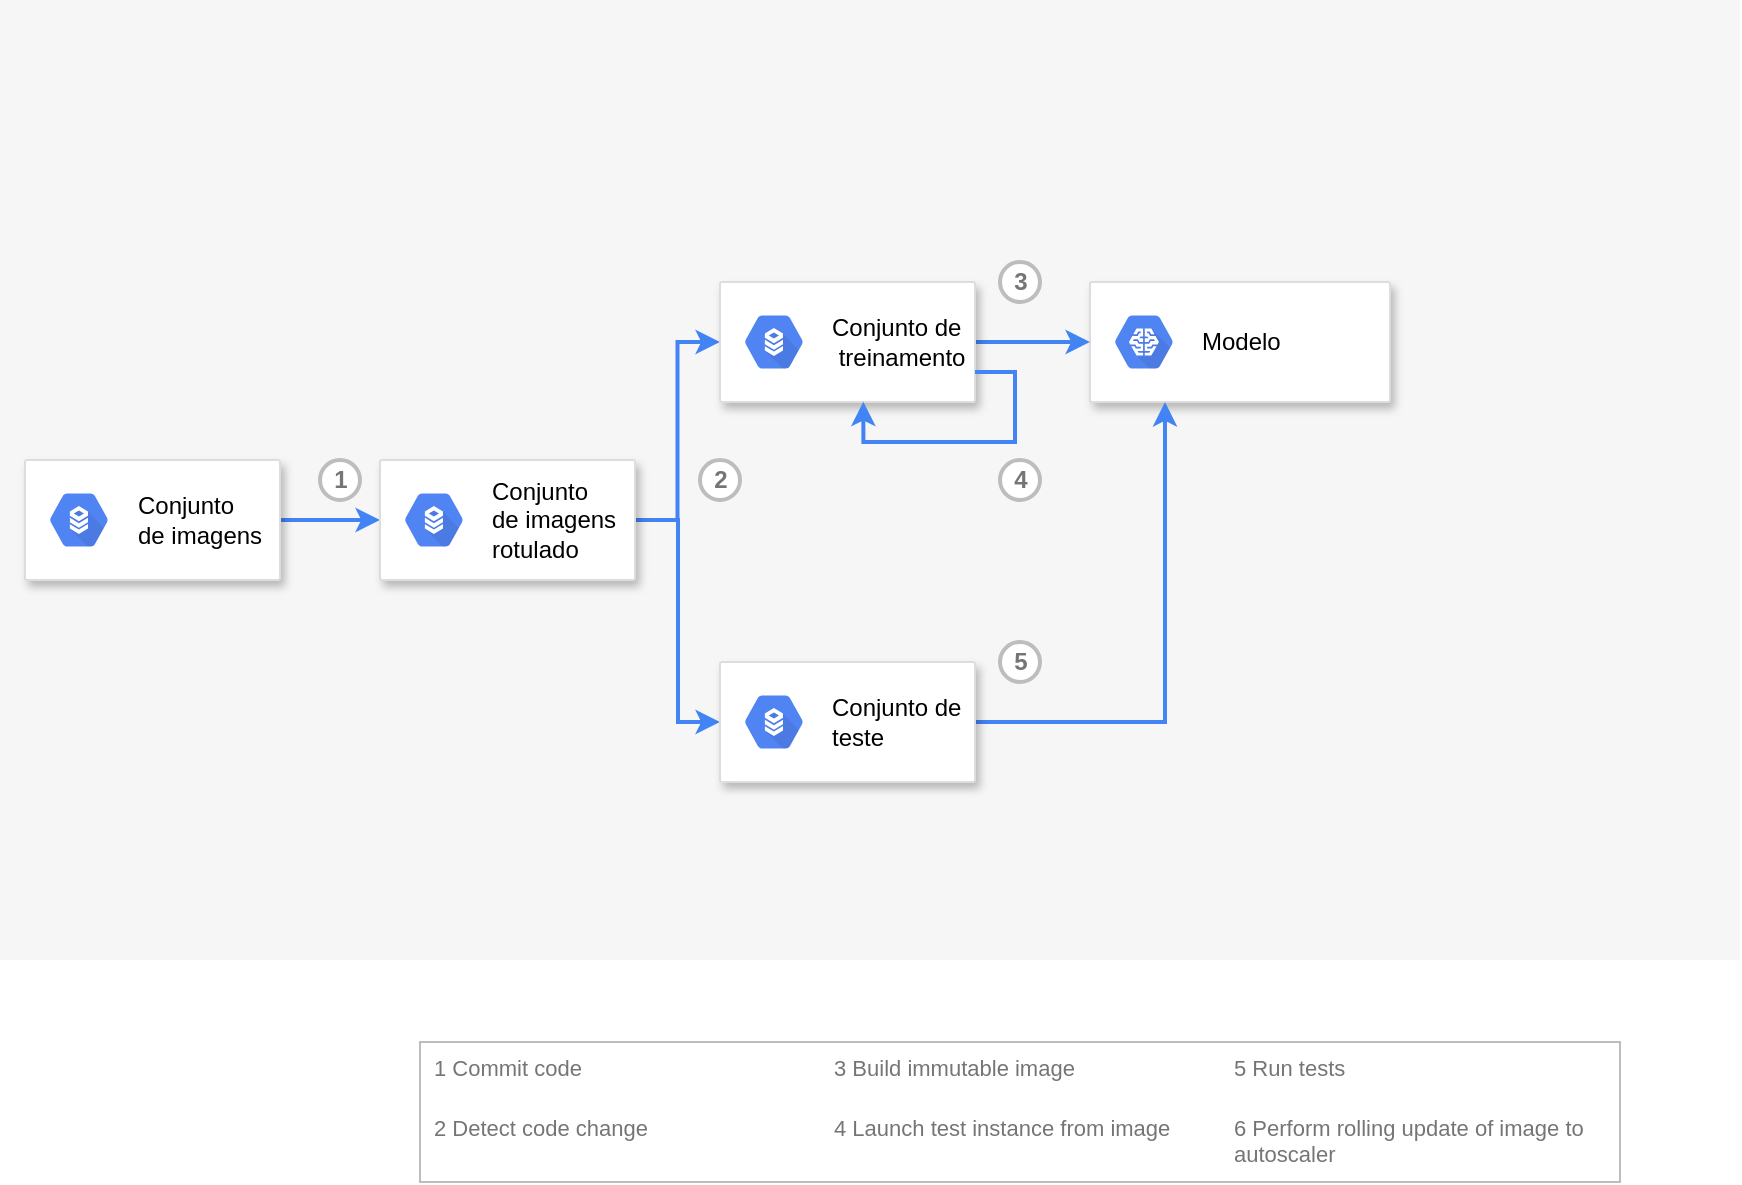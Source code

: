 <mxfile version="13.7.6" type="github">
  <diagram id="f106602c-feb2-e66a-4537-3a34d633f6aa" name="Page-1">
    <mxGraphModel dx="1038" dy="580" grid="1" gridSize="10" guides="1" tooltips="1" connect="1" arrows="1" fold="1" page="1" pageScale="1" pageWidth="1169" pageHeight="827" background="#ffffff" math="0" shadow="0">
      <root>
        <mxCell id="0" />
        <mxCell id="1" parent="0" />
        <mxCell id="14" value="" style="fillColor=#F6F6F6;strokeColor=none;shadow=0;gradientColor=none;fontSize=14;align=left;spacing=10;fontColor=#717171;9E9E9E;verticalAlign=top;spacingTop=-4;fontStyle=0;spacingLeft=40;html=1;" parent="1" vertex="1">
          <mxGeometry x="40" y="99" width="870" height="480" as="geometry" />
        </mxCell>
        <mxCell id="771" value="1" style="shape=ellipse;fillColor=#ffffff;strokeColor=#BDBDBD;strokeWidth=2;shadow=0;gradientColor=none;fontColor=#757575;align=center;html=1;fontStyle=1;spacingTop=-1;" parent="1" vertex="1">
          <mxGeometry x="200" y="329" width="20" height="20" as="geometry" />
        </mxCell>
        <mxCell id="779" value="" style="fillColor=#ffffff;strokeColor=#BDBDBD;strokeWidth=1;shadow=0;gradientColor=none;fontSize=10;fontColor=#9E9E9E;align=center;html=1;" parent="1" vertex="1">
          <mxGeometry x="250" y="620" width="600" height="70" as="geometry" />
        </mxCell>
        <mxCell id="780" value="1 Commit code" style="strokeColor=none;fillColor=none;fontColor=#757575;align=left;html=1;fontStyle=0;spacingLeft=5;fontSize=11;verticalAlign=top;whiteSpace=wrap;spacingRight=5;" parent="779" vertex="1">
          <mxGeometry width="200" height="30" relative="1" as="geometry" />
        </mxCell>
        <mxCell id="781" value="2 Detect code change" style="strokeColor=none;fillColor=none;fontColor=#757575;align=left;html=1;fontStyle=0;spacingLeft=5;fontSize=11;verticalAlign=top;whiteSpace=wrap;spacingRight=5;" parent="779" vertex="1">
          <mxGeometry width="200" height="30" relative="1" as="geometry">
            <mxPoint y="30" as="offset" />
          </mxGeometry>
        </mxCell>
        <mxCell id="782" value="3 Build immutable image" style="strokeColor=none;fillColor=none;fontColor=#757575;align=left;html=1;fontStyle=0;spacingLeft=5;fontSize=11;verticalAlign=top;whiteSpace=wrap;spacingRight=5;" parent="779" vertex="1">
          <mxGeometry width="200" height="30" relative="1" as="geometry">
            <mxPoint x="200" as="offset" />
          </mxGeometry>
        </mxCell>
        <mxCell id="783" value="4 Launch test instance from image" style="strokeColor=none;fillColor=none;fontColor=#757575;align=left;html=1;fontStyle=0;spacingLeft=5;fontSize=11;verticalAlign=top;whiteSpace=wrap;spacingRight=5;" parent="779" vertex="1">
          <mxGeometry width="200" height="30" relative="1" as="geometry">
            <mxPoint x="200" y="30" as="offset" />
          </mxGeometry>
        </mxCell>
        <mxCell id="784" value="5 Run tests" style="strokeColor=none;fillColor=none;fontColor=#757575;align=left;html=1;fontStyle=0;spacingLeft=5;fontSize=11;verticalAlign=top;whiteSpace=wrap;spacingRight=5;" parent="779" vertex="1">
          <mxGeometry width="200" height="30" relative="1" as="geometry">
            <mxPoint x="400" as="offset" />
          </mxGeometry>
        </mxCell>
        <mxCell id="785" value="6 Perform rolling update of image to autoscaler" style="strokeColor=none;fillColor=none;fontColor=#757575;align=left;html=1;fontStyle=0;spacingLeft=5;fontSize=11;verticalAlign=top;whiteSpace=wrap;spacingRight=5;" parent="779" vertex="1">
          <mxGeometry width="200" height="30" relative="1" as="geometry">
            <mxPoint x="400" y="30" as="offset" />
          </mxGeometry>
        </mxCell>
        <mxCell id="n8gKRXEXCiNkXEtsKdUm-794" style="edgeStyle=orthogonalEdgeStyle;rounded=0;orthogonalLoop=1;jettySize=auto;html=1;exitX=1;exitY=0.5;exitDx=0;exitDy=0;entryX=0;entryY=0.5;entryDx=0;entryDy=0;strokeColor=#4284F3;strokeWidth=2;" edge="1" parent="1" source="n8gKRXEXCiNkXEtsKdUm-789" target="n8gKRXEXCiNkXEtsKdUm-791">
          <mxGeometry relative="1" as="geometry" />
        </mxCell>
        <mxCell id="n8gKRXEXCiNkXEtsKdUm-789" value="" style="strokeColor=#dddddd;shadow=1;strokeWidth=1;rounded=1;absoluteArcSize=1;arcSize=2;" vertex="1" parent="1">
          <mxGeometry x="52.5" y="329" width="127.5" height="60" as="geometry" />
        </mxCell>
        <mxCell id="n8gKRXEXCiNkXEtsKdUm-790" value="&lt;font color=&quot;#000000&quot;&gt;Conjunto &lt;br&gt;de imagens&lt;/font&gt;" style="dashed=0;connectable=0;html=1;fillColor=#5184F3;strokeColor=none;shape=mxgraph.gcp2.hexIcon;prIcon=cloud_sql;part=1;labelPosition=right;verticalLabelPosition=middle;align=left;verticalAlign=middle;spacingLeft=5;fontColor=#999999;fontSize=12;" vertex="1" parent="n8gKRXEXCiNkXEtsKdUm-789">
          <mxGeometry y="0.5" width="44" height="39" relative="1" as="geometry">
            <mxPoint x="5" y="-19.5" as="offset" />
          </mxGeometry>
        </mxCell>
        <mxCell id="n8gKRXEXCiNkXEtsKdUm-804" style="edgeStyle=orthogonalEdgeStyle;rounded=0;orthogonalLoop=1;jettySize=auto;html=1;exitX=1;exitY=0.5;exitDx=0;exitDy=0;entryX=0;entryY=0.5;entryDx=0;entryDy=0;strokeColor=#4284F3;strokeWidth=2;" edge="1" parent="1" source="n8gKRXEXCiNkXEtsKdUm-791" target="n8gKRXEXCiNkXEtsKdUm-800">
          <mxGeometry relative="1" as="geometry" />
        </mxCell>
        <mxCell id="n8gKRXEXCiNkXEtsKdUm-807" style="edgeStyle=orthogonalEdgeStyle;rounded=0;orthogonalLoop=1;jettySize=auto;html=1;exitX=1;exitY=0.5;exitDx=0;exitDy=0;entryX=0;entryY=0.5;entryDx=0;entryDy=0;strokeColor=#4284F3;strokeWidth=2;" edge="1" parent="1" source="n8gKRXEXCiNkXEtsKdUm-791" target="n8gKRXEXCiNkXEtsKdUm-802">
          <mxGeometry relative="1" as="geometry">
            <Array as="points">
              <mxPoint x="379" y="359" />
              <mxPoint x="379" y="460" />
            </Array>
          </mxGeometry>
        </mxCell>
        <mxCell id="n8gKRXEXCiNkXEtsKdUm-791" value="" style="strokeColor=#dddddd;shadow=1;strokeWidth=1;rounded=1;absoluteArcSize=1;arcSize=2;" vertex="1" parent="1">
          <mxGeometry x="230" y="329" width="127.5" height="60" as="geometry" />
        </mxCell>
        <mxCell id="n8gKRXEXCiNkXEtsKdUm-792" value="&lt;font color=&quot;#000000&quot;&gt;Conjunto &lt;br&gt;de imagens&lt;br&gt;rotulado&lt;br&gt;&lt;/font&gt;" style="dashed=0;connectable=0;html=1;fillColor=#5184F3;strokeColor=none;shape=mxgraph.gcp2.hexIcon;prIcon=cloud_sql;part=1;labelPosition=right;verticalLabelPosition=middle;align=left;verticalAlign=middle;spacingLeft=5;fontColor=#999999;fontSize=12;" vertex="1" parent="n8gKRXEXCiNkXEtsKdUm-791">
          <mxGeometry y="0.5" width="44" height="39" relative="1" as="geometry">
            <mxPoint x="5" y="-19.5" as="offset" />
          </mxGeometry>
        </mxCell>
        <mxCell id="n8gKRXEXCiNkXEtsKdUm-798" value="" style="strokeColor=#dddddd;shadow=1;strokeWidth=1;rounded=1;absoluteArcSize=1;arcSize=2;" vertex="1" parent="1">
          <mxGeometry x="585" y="240" width="150" height="60" as="geometry" />
        </mxCell>
        <mxCell id="n8gKRXEXCiNkXEtsKdUm-799" value="&lt;font color=&quot;#000000&quot;&gt;Modelo&lt;/font&gt;" style="dashed=0;connectable=0;html=1;fillColor=#5184F3;strokeColor=none;shape=mxgraph.gcp2.hexIcon;prIcon=cloud_machine_learning;part=1;labelPosition=right;verticalLabelPosition=middle;align=left;verticalAlign=middle;spacingLeft=5;fontColor=#999999;fontSize=12;" vertex="1" parent="n8gKRXEXCiNkXEtsKdUm-798">
          <mxGeometry y="0.5" width="44" height="39" relative="1" as="geometry">
            <mxPoint x="5" y="-19.5" as="offset" />
          </mxGeometry>
        </mxCell>
        <mxCell id="n8gKRXEXCiNkXEtsKdUm-809" style="edgeStyle=orthogonalEdgeStyle;rounded=0;orthogonalLoop=1;jettySize=auto;html=1;exitX=1;exitY=0.5;exitDx=0;exitDy=0;entryX=0;entryY=0.5;entryDx=0;entryDy=0;strokeColor=#4284F3;strokeWidth=2;" edge="1" parent="1" source="n8gKRXEXCiNkXEtsKdUm-800" target="n8gKRXEXCiNkXEtsKdUm-798">
          <mxGeometry relative="1" as="geometry" />
        </mxCell>
        <mxCell id="n8gKRXEXCiNkXEtsKdUm-800" value="" style="strokeColor=#dddddd;shadow=1;strokeWidth=1;rounded=1;absoluteArcSize=1;arcSize=2;" vertex="1" parent="1">
          <mxGeometry x="400" y="240" width="127.5" height="60" as="geometry" />
        </mxCell>
        <mxCell id="n8gKRXEXCiNkXEtsKdUm-801" value="&lt;font color=&quot;#000000&quot;&gt;Conjunto de&lt;br&gt;&amp;nbsp;treinamento&lt;br&gt;&lt;/font&gt;" style="dashed=0;connectable=0;html=1;fillColor=#5184F3;strokeColor=none;shape=mxgraph.gcp2.hexIcon;prIcon=cloud_sql;part=1;labelPosition=right;verticalLabelPosition=middle;align=left;verticalAlign=middle;spacingLeft=5;fontColor=#999999;fontSize=12;" vertex="1" parent="n8gKRXEXCiNkXEtsKdUm-800">
          <mxGeometry y="0.5" width="44" height="39" relative="1" as="geometry">
            <mxPoint x="5" y="-19.5" as="offset" />
          </mxGeometry>
        </mxCell>
        <mxCell id="n8gKRXEXCiNkXEtsKdUm-814" style="edgeStyle=orthogonalEdgeStyle;rounded=0;orthogonalLoop=1;jettySize=auto;html=1;exitX=1;exitY=0.5;exitDx=0;exitDy=0;entryX=0.25;entryY=1;entryDx=0;entryDy=0;strokeColor=#4284F3;strokeWidth=2;" edge="1" parent="1" source="n8gKRXEXCiNkXEtsKdUm-802" target="n8gKRXEXCiNkXEtsKdUm-798">
          <mxGeometry relative="1" as="geometry" />
        </mxCell>
        <mxCell id="n8gKRXEXCiNkXEtsKdUm-802" value="" style="strokeColor=#dddddd;shadow=1;strokeWidth=1;rounded=1;absoluteArcSize=1;arcSize=2;" vertex="1" parent="1">
          <mxGeometry x="400" y="430" width="127.5" height="60" as="geometry" />
        </mxCell>
        <mxCell id="n8gKRXEXCiNkXEtsKdUm-803" value="&lt;font color=&quot;#000000&quot;&gt;Conjunto de&lt;br&gt;teste&lt;br&gt;&lt;/font&gt;" style="dashed=0;connectable=0;html=1;fillColor=#5184F3;strokeColor=none;shape=mxgraph.gcp2.hexIcon;prIcon=cloud_sql;part=1;labelPosition=right;verticalLabelPosition=middle;align=left;verticalAlign=middle;spacingLeft=5;fontColor=#999999;fontSize=12;" vertex="1" parent="n8gKRXEXCiNkXEtsKdUm-802">
          <mxGeometry y="0.5" width="44" height="39" relative="1" as="geometry">
            <mxPoint x="5" y="-19.5" as="offset" />
          </mxGeometry>
        </mxCell>
        <mxCell id="n8gKRXEXCiNkXEtsKdUm-808" value="2" style="shape=ellipse;fillColor=#ffffff;strokeColor=#BDBDBD;strokeWidth=2;shadow=0;gradientColor=none;fontColor=#757575;align=center;html=1;fontStyle=1;spacingTop=-1;" vertex="1" parent="1">
          <mxGeometry x="390" y="329" width="20" height="20" as="geometry" />
        </mxCell>
        <mxCell id="n8gKRXEXCiNkXEtsKdUm-810" value="3" style="shape=ellipse;fillColor=#ffffff;strokeColor=#BDBDBD;strokeWidth=2;shadow=0;gradientColor=none;fontColor=#757575;align=center;html=1;fontStyle=1;spacingTop=-1;" vertex="1" parent="1">
          <mxGeometry x="540" y="230" width="20" height="20" as="geometry" />
        </mxCell>
        <mxCell id="n8gKRXEXCiNkXEtsKdUm-812" style="edgeStyle=orthogonalEdgeStyle;rounded=0;orthogonalLoop=1;jettySize=auto;html=1;exitX=1;exitY=0.75;exitDx=0;exitDy=0;entryX=0.562;entryY=0.997;entryDx=0;entryDy=0;entryPerimeter=0;strokeColor=#4284F3;strokeWidth=2;" edge="1" parent="1" source="n8gKRXEXCiNkXEtsKdUm-800" target="n8gKRXEXCiNkXEtsKdUm-800">
          <mxGeometry relative="1" as="geometry" />
        </mxCell>
        <mxCell id="n8gKRXEXCiNkXEtsKdUm-813" value="4" style="shape=ellipse;fillColor=#ffffff;strokeColor=#BDBDBD;strokeWidth=2;shadow=0;gradientColor=none;fontColor=#757575;align=center;html=1;fontStyle=1;spacingTop=-1;" vertex="1" parent="1">
          <mxGeometry x="540" y="329" width="20" height="20" as="geometry" />
        </mxCell>
        <mxCell id="n8gKRXEXCiNkXEtsKdUm-816" value="5" style="shape=ellipse;fillColor=#ffffff;strokeColor=#BDBDBD;strokeWidth=2;shadow=0;gradientColor=none;fontColor=#757575;align=center;html=1;fontStyle=1;spacingTop=-1;" vertex="1" parent="1">
          <mxGeometry x="540" y="420" width="20" height="20" as="geometry" />
        </mxCell>
      </root>
    </mxGraphModel>
  </diagram>
</mxfile>
